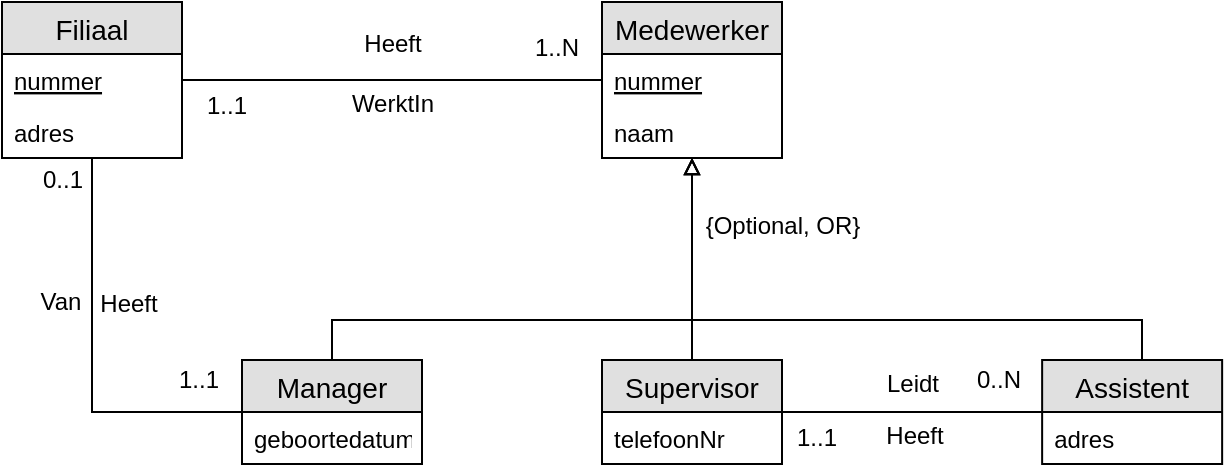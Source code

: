<mxfile version="12.1.0" type="device" pages="1"><diagram id="jwaJcNqXWSOZmYPhH_Q-" name="Page-1"><mxGraphModel dx="975" dy="716" grid="1" gridSize="10" guides="1" tooltips="1" connect="1" arrows="1" fold="1" page="1" pageScale="1" pageWidth="850" pageHeight="1100" math="0" shadow="0"><root><mxCell id="0"/><mxCell id="1" parent="0"/><mxCell id="t_0V3kyykX7ewdRH9Sn4-1" value="" style="edgeStyle=orthogonalEdgeStyle;fontSize=12;html=1;endArrow=none;jumpSize=6;strokeWidth=1;endFill=0;rounded=0;jumpStyle=none;" parent="1" source="t_0V3kyykX7ewdRH9Sn4-8" target="E_Ou4M2Nc_tBFTaY5cOa-1" edge="1"><mxGeometry width="100" height="100" relative="1" as="geometry"><mxPoint x="280" y="160.857" as="sourcePoint"/><mxPoint x="478" y="210" as="targetPoint"/><Array as="points"/></mxGeometry></mxCell><mxCell id="t_0V3kyykX7ewdRH9Sn4-2" value="Heeft" style="text;html=1;resizable=0;points=[];align=center;verticalAlign=bottom;labelBackgroundColor=#ffffff;" parent="t_0V3kyykX7ewdRH9Sn4-1" vertex="1" connectable="0"><mxGeometry x="-0.025" y="-2" relative="1" as="geometry"><mxPoint x="2" y="-12" as="offset"/></mxGeometry></mxCell><mxCell id="t_0V3kyykX7ewdRH9Sn4-3" value="1..1" style="text;html=1;resizable=0;points=[];align=center;verticalAlign=middle;labelBackgroundColor=#ffffff;" parent="t_0V3kyykX7ewdRH9Sn4-1" vertex="1" connectable="0"><mxGeometry x="-0.884" y="-1" relative="1" as="geometry"><mxPoint x="9.5" y="12" as="offset"/></mxGeometry></mxCell><mxCell id="t_0V3kyykX7ewdRH9Sn4-4" value="1..N" style="text;html=1;resizable=0;points=[];align=center;verticalAlign=middle;labelBackgroundColor=#ffffff;" parent="t_0V3kyykX7ewdRH9Sn4-1" vertex="1" connectable="0"><mxGeometry x="0.83" y="1" relative="1" as="geometry"><mxPoint x="-5" y="-15" as="offset"/></mxGeometry></mxCell><mxCell id="SmIliz80bfoF7dCOffud-1" value="WerktIn" style="text;html=1;resizable=0;points=[];align=center;verticalAlign=bottom;labelBackgroundColor=#ffffff;" parent="t_0V3kyykX7ewdRH9Sn4-1" vertex="1" connectable="0"><mxGeometry x="-0.025" y="-2" relative="1" as="geometry"><mxPoint x="2" y="18" as="offset"/></mxGeometry></mxCell><mxCell id="t_0V3kyykX7ewdRH9Sn4-8" value="Filiaal" style="swimlane;fontStyle=0;childLayout=stackLayout;horizontal=1;startSize=26;fillColor=#e0e0e0;horizontalStack=0;resizeParent=1;resizeParentMax=0;resizeLast=0;collapsible=1;marginBottom=0;swimlaneFillColor=#ffffff;align=center;fontSize=14;html=0;" parent="1" vertex="1"><mxGeometry x="210" y="141" width="90" height="78" as="geometry"><mxRectangle x="60" y="147" width="70" height="26" as="alternateBounds"/></mxGeometry></mxCell><mxCell id="t_0V3kyykX7ewdRH9Sn4-9" value="nummer" style="text;strokeColor=none;fillColor=none;spacingLeft=4;spacingRight=4;overflow=hidden;rotatable=0;points=[[0,0.5],[1,0.5]];portConstraint=eastwest;fontSize=12;fontStyle=4" parent="t_0V3kyykX7ewdRH9Sn4-8" vertex="1"><mxGeometry y="26" width="90" height="26" as="geometry"/></mxCell><mxCell id="t_0V3kyykX7ewdRH9Sn4-10" value="adres" style="text;strokeColor=none;fillColor=none;spacingLeft=4;spacingRight=4;overflow=hidden;rotatable=0;points=[[0,0.5],[1,0.5]];portConstraint=eastwest;fontSize=12;" parent="t_0V3kyykX7ewdRH9Sn4-8" vertex="1"><mxGeometry y="52" width="90" height="26" as="geometry"/></mxCell><mxCell id="E_Ou4M2Nc_tBFTaY5cOa-1" value="Medewerker" style="swimlane;fontStyle=0;childLayout=stackLayout;horizontal=1;startSize=26;fillColor=#e0e0e0;horizontalStack=0;resizeParent=1;resizeParentMax=0;resizeLast=0;collapsible=1;marginBottom=0;swimlaneFillColor=#ffffff;align=center;fontSize=14;html=0;" parent="1" vertex="1"><mxGeometry x="510" y="141" width="90" height="78" as="geometry"><mxRectangle x="60" y="147" width="70" height="26" as="alternateBounds"/></mxGeometry></mxCell><mxCell id="E_Ou4M2Nc_tBFTaY5cOa-2" value="nummer" style="text;strokeColor=none;fillColor=none;spacingLeft=4;spacingRight=4;overflow=hidden;rotatable=0;points=[[0,0.5],[1,0.5]];portConstraint=eastwest;fontSize=12;fontStyle=4" parent="E_Ou4M2Nc_tBFTaY5cOa-1" vertex="1"><mxGeometry y="26" width="90" height="26" as="geometry"/></mxCell><mxCell id="E_Ou4M2Nc_tBFTaY5cOa-3" value="naam" style="text;strokeColor=none;fillColor=none;spacingLeft=4;spacingRight=4;overflow=hidden;rotatable=0;points=[[0,0.5],[1,0.5]];portConstraint=eastwest;fontSize=12;" parent="E_Ou4M2Nc_tBFTaY5cOa-1" vertex="1"><mxGeometry y="52" width="90" height="26" as="geometry"/></mxCell><mxCell id="E_Ou4M2Nc_tBFTaY5cOa-4" value="Supervisor" style="swimlane;fontStyle=0;childLayout=stackLayout;horizontal=1;startSize=26;fillColor=#e0e0e0;horizontalStack=0;resizeParent=1;resizeParentMax=0;resizeLast=0;collapsible=1;marginBottom=0;swimlaneFillColor=#ffffff;align=center;fontSize=14;html=0;" parent="1" vertex="1"><mxGeometry x="510" y="320" width="90" height="52" as="geometry"><mxRectangle x="60" y="147" width="70" height="26" as="alternateBounds"/></mxGeometry></mxCell><mxCell id="E_Ou4M2Nc_tBFTaY5cOa-5" value="telefoonNr" style="text;strokeColor=none;fillColor=none;spacingLeft=4;spacingRight=4;overflow=hidden;rotatable=0;points=[[0,0.5],[1,0.5]];portConstraint=eastwest;fontSize=12;fontStyle=0" parent="E_Ou4M2Nc_tBFTaY5cOa-4" vertex="1"><mxGeometry y="26" width="90" height="26" as="geometry"/></mxCell><mxCell id="E_Ou4M2Nc_tBFTaY5cOa-7" value="Assistent" style="swimlane;fontStyle=0;childLayout=stackLayout;horizontal=1;startSize=26;fillColor=#e0e0e0;horizontalStack=0;resizeParent=1;resizeParentMax=0;resizeLast=0;collapsible=1;marginBottom=0;swimlaneFillColor=#ffffff;align=center;fontSize=14;html=0;" parent="1" vertex="1"><mxGeometry x="730.071" y="320" width="90" height="52" as="geometry"><mxRectangle x="60" y="147" width="70" height="26" as="alternateBounds"/></mxGeometry></mxCell><mxCell id="E_Ou4M2Nc_tBFTaY5cOa-9" value="adres" style="text;strokeColor=none;fillColor=none;spacingLeft=4;spacingRight=4;overflow=hidden;rotatable=0;points=[[0,0.5],[1,0.5]];portConstraint=eastwest;fontSize=12;" parent="E_Ou4M2Nc_tBFTaY5cOa-7" vertex="1"><mxGeometry y="26" width="90" height="26" as="geometry"/></mxCell><mxCell id="E_Ou4M2Nc_tBFTaY5cOa-10" value="Manager" style="swimlane;fontStyle=0;childLayout=stackLayout;horizontal=1;startSize=26;fillColor=#e0e0e0;horizontalStack=0;resizeParent=1;resizeParentMax=0;resizeLast=0;collapsible=1;marginBottom=0;swimlaneFillColor=#ffffff;align=center;fontSize=14;html=0;" parent="1" vertex="1"><mxGeometry x="330" y="320" width="90" height="52" as="geometry"><mxRectangle x="60" y="147" width="70" height="26" as="alternateBounds"/></mxGeometry></mxCell><mxCell id="E_Ou4M2Nc_tBFTaY5cOa-12" value="geboortedatum" style="text;strokeColor=none;fillColor=none;spacingLeft=4;spacingRight=4;overflow=hidden;rotatable=0;points=[[0,0.5],[1,0.5]];portConstraint=eastwest;fontSize=12;" parent="E_Ou4M2Nc_tBFTaY5cOa-10" vertex="1"><mxGeometry y="26" width="90" height="26" as="geometry"/></mxCell><mxCell id="E_Ou4M2Nc_tBFTaY5cOa-23" value="" style="endArrow=block;html=1;rounded=0;edgeStyle=orthogonalEdgeStyle;endFill=0;" parent="1" source="E_Ou4M2Nc_tBFTaY5cOa-10" target="E_Ou4M2Nc_tBFTaY5cOa-1" edge="1"><mxGeometry width="50" height="50" relative="1" as="geometry"><mxPoint x="390" y="300" as="sourcePoint"/><mxPoint x="440" y="250" as="targetPoint"/><Array as="points"><mxPoint x="375" y="300"/><mxPoint x="555" y="300"/></Array></mxGeometry></mxCell><mxCell id="E_Ou4M2Nc_tBFTaY5cOa-24" value="" style="endArrow=block;html=1;rounded=0;edgeStyle=orthogonalEdgeStyle;endFill=0;" parent="1" source="E_Ou4M2Nc_tBFTaY5cOa-4" target="E_Ou4M2Nc_tBFTaY5cOa-1" edge="1"><mxGeometry width="50" height="50" relative="1" as="geometry"><mxPoint x="385" y="330" as="sourcePoint"/><mxPoint x="565" y="229" as="targetPoint"/><Array as="points"><mxPoint x="555" y="270"/><mxPoint x="555" y="270"/></Array></mxGeometry></mxCell><mxCell id="E_Ou4M2Nc_tBFTaY5cOa-25" value="" style="endArrow=block;html=1;rounded=0;edgeStyle=orthogonalEdgeStyle;endFill=0;" parent="1" source="E_Ou4M2Nc_tBFTaY5cOa-7" target="E_Ou4M2Nc_tBFTaY5cOa-1" edge="1"><mxGeometry width="50" height="50" relative="1" as="geometry"><mxPoint x="565" y="330" as="sourcePoint"/><mxPoint x="565" y="229" as="targetPoint"/><Array as="points"><mxPoint x="780" y="300"/><mxPoint x="555" y="300"/></Array></mxGeometry></mxCell><mxCell id="E_Ou4M2Nc_tBFTaY5cOa-26" value="{Optional, OR}" style="text;html=1;resizable=0;points=[];align=center;verticalAlign=middle;labelBackgroundColor=#ffffff;" parent="E_Ou4M2Nc_tBFTaY5cOa-25" vertex="1" connectable="0"><mxGeometry x="0.81" y="-2" relative="1" as="geometry"><mxPoint x="43" y="3" as="offset"/></mxGeometry></mxCell><mxCell id="E_Ou4M2Nc_tBFTaY5cOa-27" value="" style="edgeStyle=orthogonalEdgeStyle;fontSize=12;html=1;endArrow=none;jumpSize=6;strokeWidth=1;endFill=0;rounded=0;jumpStyle=none;" parent="1" source="E_Ou4M2Nc_tBFTaY5cOa-4" target="E_Ou4M2Nc_tBFTaY5cOa-7" edge="1"><mxGeometry width="100" height="100" relative="1" as="geometry"><mxPoint x="490" y="400" as="sourcePoint"/><mxPoint x="700" y="400" as="targetPoint"/><Array as="points"/></mxGeometry></mxCell><mxCell id="E_Ou4M2Nc_tBFTaY5cOa-28" value="Leidt" style="text;html=1;resizable=0;points=[];align=center;verticalAlign=bottom;labelBackgroundColor=#ffffff;" parent="E_Ou4M2Nc_tBFTaY5cOa-27" vertex="1" connectable="0"><mxGeometry x="-0.025" y="-2" relative="1" as="geometry"><mxPoint x="1.5" y="-8" as="offset"/></mxGeometry></mxCell><mxCell id="E_Ou4M2Nc_tBFTaY5cOa-29" value="1..1" style="text;html=1;resizable=0;points=[];align=center;verticalAlign=middle;labelBackgroundColor=#ffffff;" parent="E_Ou4M2Nc_tBFTaY5cOa-27" vertex="1" connectable="0"><mxGeometry x="-0.884" y="-1" relative="1" as="geometry"><mxPoint x="9.5" y="12" as="offset"/></mxGeometry></mxCell><mxCell id="E_Ou4M2Nc_tBFTaY5cOa-30" value="0..N" style="text;html=1;resizable=0;points=[];align=center;verticalAlign=middle;labelBackgroundColor=#ffffff;" parent="E_Ou4M2Nc_tBFTaY5cOa-27" vertex="1" connectable="0"><mxGeometry x="0.83" y="1" relative="1" as="geometry"><mxPoint x="-11.5" y="-15" as="offset"/></mxGeometry></mxCell><mxCell id="E_Ou4M2Nc_tBFTaY5cOa-31" value="Heeft" style="text;html=1;resizable=0;points=[];align=center;verticalAlign=bottom;labelBackgroundColor=#ffffff;" parent="E_Ou4M2Nc_tBFTaY5cOa-27" vertex="1" connectable="0"><mxGeometry x="-0.025" y="-2" relative="1" as="geometry"><mxPoint x="2" y="18" as="offset"/></mxGeometry></mxCell><mxCell id="E_Ou4M2Nc_tBFTaY5cOa-32" value="" style="edgeStyle=orthogonalEdgeStyle;fontSize=12;html=1;endArrow=none;jumpSize=6;strokeWidth=1;endFill=0;rounded=0;jumpStyle=none;" parent="1" source="t_0V3kyykX7ewdRH9Sn4-8" target="E_Ou4M2Nc_tBFTaY5cOa-10" edge="1"><mxGeometry width="100" height="100" relative="1" as="geometry"><mxPoint x="315" y="230" as="sourcePoint"/><mxPoint x="525" y="230" as="targetPoint"/><Array as="points"><mxPoint x="255" y="346"/></Array></mxGeometry></mxCell><mxCell id="E_Ou4M2Nc_tBFTaY5cOa-34" value="0..1" style="text;html=1;resizable=0;points=[];align=center;verticalAlign=middle;labelBackgroundColor=#ffffff;" parent="E_Ou4M2Nc_tBFTaY5cOa-32" vertex="1" connectable="0"><mxGeometry x="-0.884" y="-1" relative="1" as="geometry"><mxPoint x="-14" y="-0.5" as="offset"/></mxGeometry></mxCell><mxCell id="E_Ou4M2Nc_tBFTaY5cOa-35" value="1..1" style="text;html=1;resizable=0;points=[];align=center;verticalAlign=middle;labelBackgroundColor=#ffffff;" parent="E_Ou4M2Nc_tBFTaY5cOa-32" vertex="1" connectable="0"><mxGeometry x="0.83" y="1" relative="1" as="geometry"><mxPoint x="-5" y="-15" as="offset"/></mxGeometry></mxCell><mxCell id="E_Ou4M2Nc_tBFTaY5cOa-36" value="Heeft" style="text;html=1;resizable=0;points=[];align=center;verticalAlign=bottom;labelBackgroundColor=#ffffff;" parent="E_Ou4M2Nc_tBFTaY5cOa-32" vertex="1" connectable="0"><mxGeometry x="-0.025" y="-2" relative="1" as="geometry"><mxPoint x="20" y="-17.5" as="offset"/></mxGeometry></mxCell><mxCell id="E_Ou4M2Nc_tBFTaY5cOa-38" value="Van" style="text;html=1;resizable=0;points=[];align=center;verticalAlign=middle;labelBackgroundColor=#ffffff;" parent="E_Ou4M2Nc_tBFTaY5cOa-32" vertex="1" connectable="0"><mxGeometry x="-0.244" y="-1" relative="1" as="geometry"><mxPoint x="-15" y="-5" as="offset"/></mxGeometry></mxCell></root></mxGraphModel></diagram></mxfile>